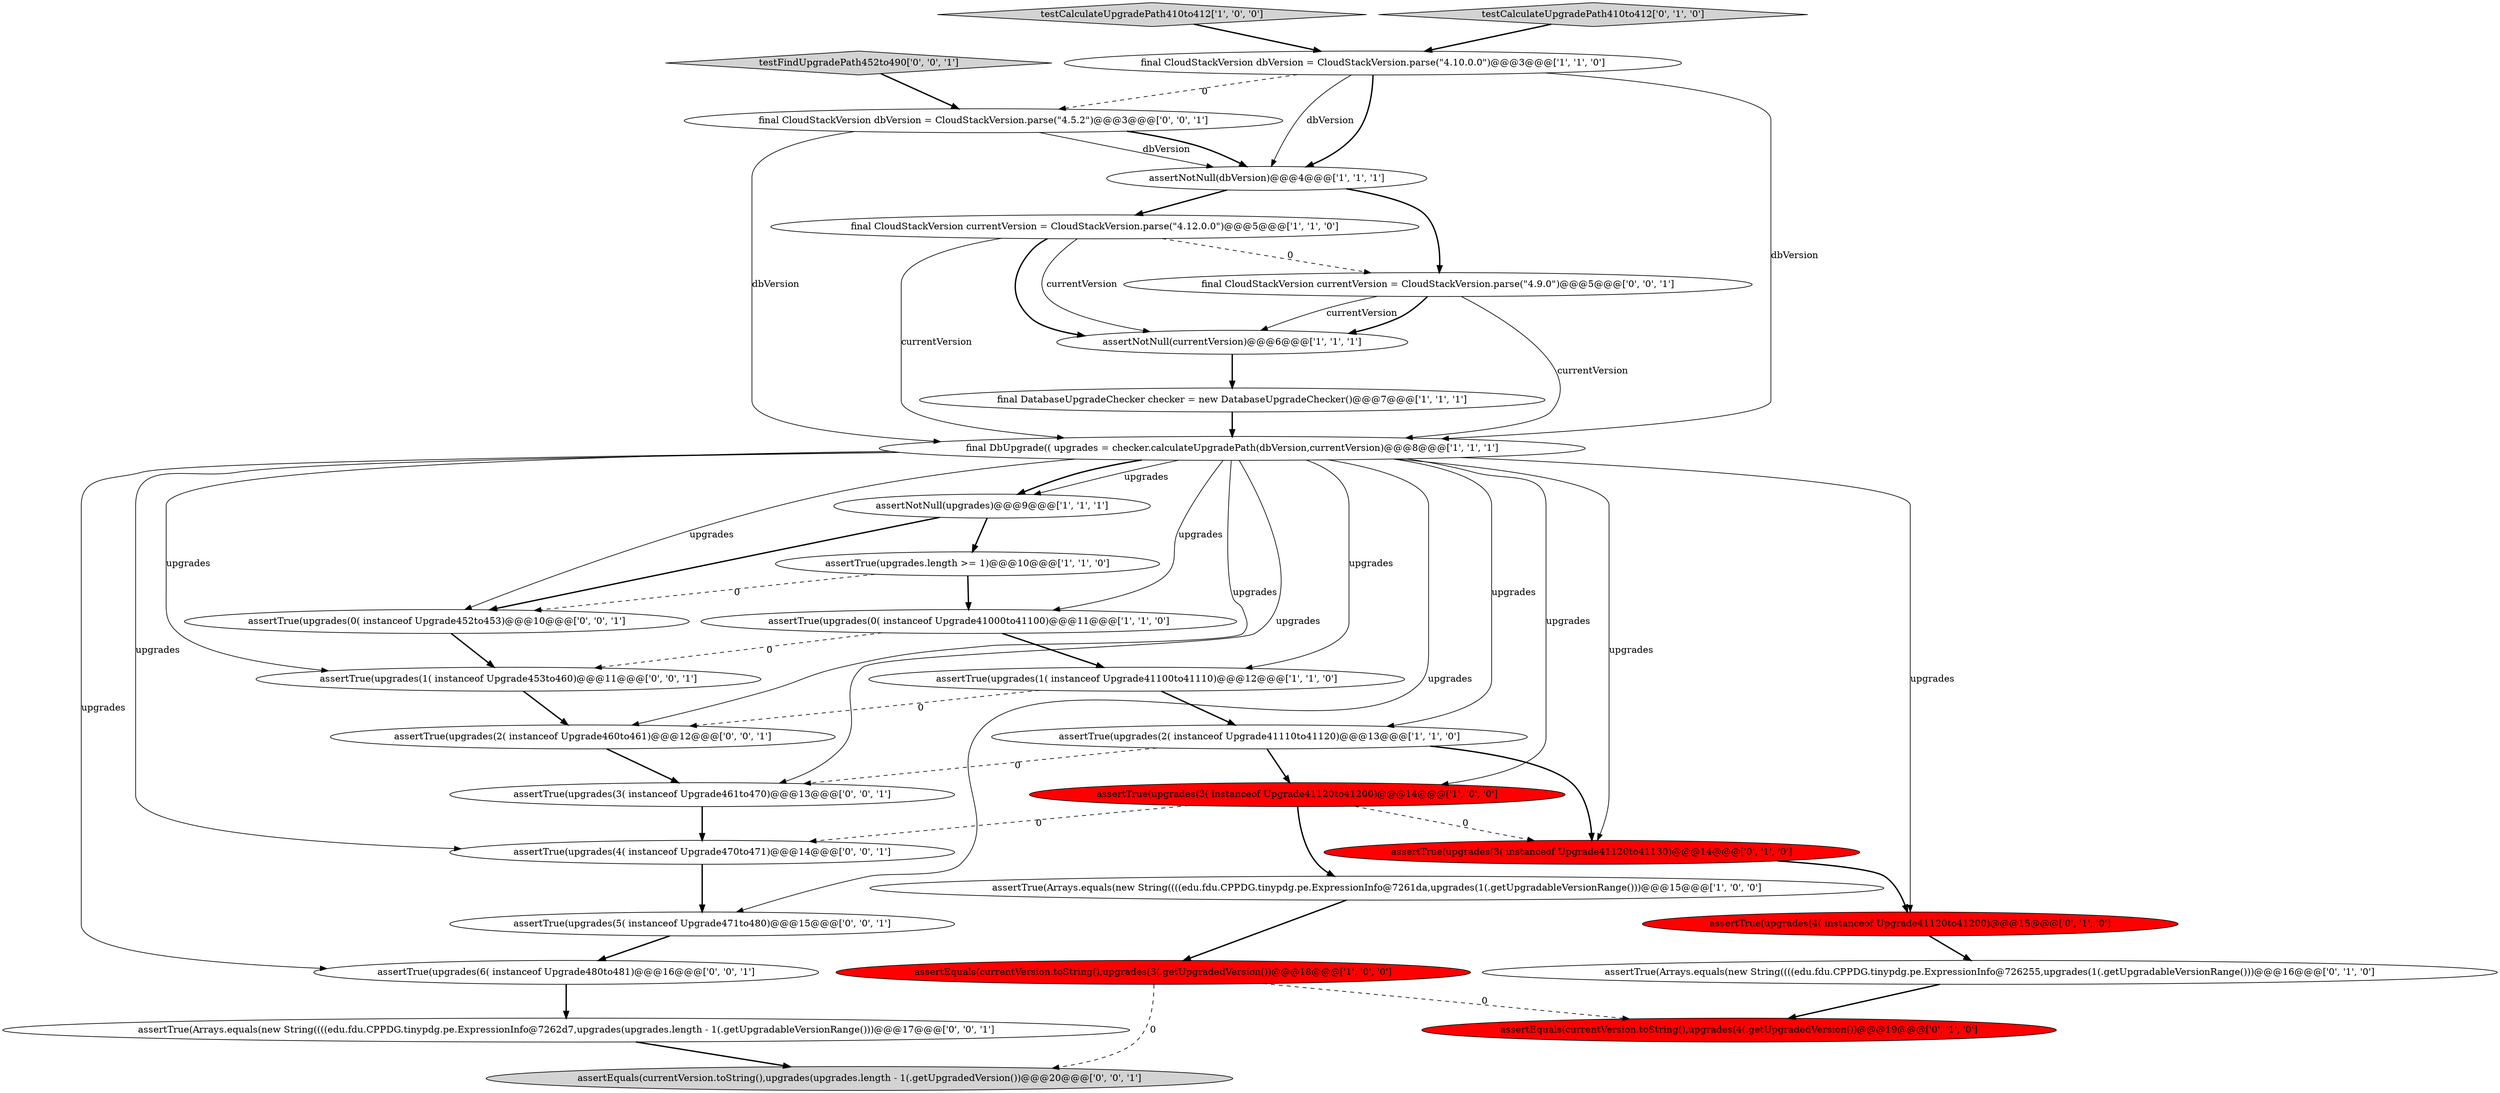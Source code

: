 digraph {
8 [style = filled, label = "assertNotNull(dbVersion)@@@4@@@['1', '1', '1']", fillcolor = white, shape = ellipse image = "AAA0AAABBB1BBB"];
30 [style = filled, label = "assertTrue(upgrades(6( instanceof Upgrade480to481)@@@16@@@['0', '0', '1']", fillcolor = white, shape = ellipse image = "AAA0AAABBB3BBB"];
0 [style = filled, label = "testCalculateUpgradePath410to412['1', '0', '0']", fillcolor = lightgray, shape = diamond image = "AAA0AAABBB1BBB"];
4 [style = filled, label = "final CloudStackVersion currentVersion = CloudStackVersion.parse(\"4.12.0.0\")@@@5@@@['1', '1', '0']", fillcolor = white, shape = ellipse image = "AAA0AAABBB1BBB"];
27 [style = filled, label = "final CloudStackVersion dbVersion = CloudStackVersion.parse(\"4.5.2\")@@@3@@@['0', '0', '1']", fillcolor = white, shape = ellipse image = "AAA0AAABBB3BBB"];
24 [style = filled, label = "final CloudStackVersion currentVersion = CloudStackVersion.parse(\"4.9.0\")@@@5@@@['0', '0', '1']", fillcolor = white, shape = ellipse image = "AAA0AAABBB3BBB"];
2 [style = filled, label = "assertTrue(upgrades(0( instanceof Upgrade41000to41100)@@@11@@@['1', '1', '0']", fillcolor = white, shape = ellipse image = "AAA0AAABBB1BBB"];
26 [style = filled, label = "testFindUpgradePath452to490['0', '0', '1']", fillcolor = lightgray, shape = diamond image = "AAA0AAABBB3BBB"];
19 [style = filled, label = "assertEquals(currentVersion.toString(),upgrades(4(.getUpgradedVersion())@@@19@@@['0', '1', '0']", fillcolor = red, shape = ellipse image = "AAA1AAABBB2BBB"];
31 [style = filled, label = "assertEquals(currentVersion.toString(),upgrades(upgrades.length - 1(.getUpgradedVersion())@@@20@@@['0', '0', '1']", fillcolor = lightgray, shape = ellipse image = "AAA0AAABBB3BBB"];
14 [style = filled, label = "final CloudStackVersion dbVersion = CloudStackVersion.parse(\"4.10.0.0\")@@@3@@@['1', '1', '0']", fillcolor = white, shape = ellipse image = "AAA0AAABBB1BBB"];
16 [style = filled, label = "testCalculateUpgradePath410to412['0', '1', '0']", fillcolor = lightgray, shape = diamond image = "AAA0AAABBB2BBB"];
10 [style = filled, label = "final DbUpgrade(( upgrades = checker.calculateUpgradePath(dbVersion,currentVersion)@@@8@@@['1', '1', '1']", fillcolor = white, shape = ellipse image = "AAA0AAABBB1BBB"];
9 [style = filled, label = "final DatabaseUpgradeChecker checker = new DatabaseUpgradeChecker()@@@7@@@['1', '1', '1']", fillcolor = white, shape = ellipse image = "AAA0AAABBB1BBB"];
25 [style = filled, label = "assertTrue(Arrays.equals(new String((((edu.fdu.CPPDG.tinypdg.pe.ExpressionInfo@7262d7,upgrades(upgrades.length - 1(.getUpgradableVersionRange()))@@@17@@@['0', '0', '1']", fillcolor = white, shape = ellipse image = "AAA0AAABBB3BBB"];
21 [style = filled, label = "assertTrue(upgrades(1( instanceof Upgrade453to460)@@@11@@@['0', '0', '1']", fillcolor = white, shape = ellipse image = "AAA0AAABBB3BBB"];
22 [style = filled, label = "assertTrue(upgrades(2( instanceof Upgrade460to461)@@@12@@@['0', '0', '1']", fillcolor = white, shape = ellipse image = "AAA0AAABBB3BBB"];
5 [style = filled, label = "assertNotNull(currentVersion)@@@6@@@['1', '1', '1']", fillcolor = white, shape = ellipse image = "AAA0AAABBB1BBB"];
12 [style = filled, label = "assertTrue(upgrades(3( instanceof Upgrade41120to41200)@@@14@@@['1', '0', '0']", fillcolor = red, shape = ellipse image = "AAA1AAABBB1BBB"];
23 [style = filled, label = "assertTrue(upgrades(5( instanceof Upgrade471to480)@@@15@@@['0', '0', '1']", fillcolor = white, shape = ellipse image = "AAA0AAABBB3BBB"];
7 [style = filled, label = "assertTrue(upgrades(1( instanceof Upgrade41100to41110)@@@12@@@['1', '1', '0']", fillcolor = white, shape = ellipse image = "AAA0AAABBB1BBB"];
6 [style = filled, label = "assertEquals(currentVersion.toString(),upgrades(3(.getUpgradedVersion())@@@18@@@['1', '0', '0']", fillcolor = red, shape = ellipse image = "AAA1AAABBB1BBB"];
20 [style = filled, label = "assertTrue(upgrades(0( instanceof Upgrade452to453)@@@10@@@['0', '0', '1']", fillcolor = white, shape = ellipse image = "AAA0AAABBB3BBB"];
11 [style = filled, label = "assertTrue(Arrays.equals(new String((((edu.fdu.CPPDG.tinypdg.pe.ExpressionInfo@7261da,upgrades(1(.getUpgradableVersionRange()))@@@15@@@['1', '0', '0']", fillcolor = white, shape = ellipse image = "AAA0AAABBB1BBB"];
1 [style = filled, label = "assertTrue(upgrades(2( instanceof Upgrade41110to41120)@@@13@@@['1', '1', '0']", fillcolor = white, shape = ellipse image = "AAA0AAABBB1BBB"];
13 [style = filled, label = "assertNotNull(upgrades)@@@9@@@['1', '1', '1']", fillcolor = white, shape = ellipse image = "AAA0AAABBB1BBB"];
15 [style = filled, label = "assertTrue(Arrays.equals(new String((((edu.fdu.CPPDG.tinypdg.pe.ExpressionInfo@726255,upgrades(1(.getUpgradableVersionRange()))@@@16@@@['0', '1', '0']", fillcolor = white, shape = ellipse image = "AAA0AAABBB2BBB"];
29 [style = filled, label = "assertTrue(upgrades(4( instanceof Upgrade470to471)@@@14@@@['0', '0', '1']", fillcolor = white, shape = ellipse image = "AAA0AAABBB3BBB"];
17 [style = filled, label = "assertTrue(upgrades(4( instanceof Upgrade41120to41200)@@@15@@@['0', '1', '0']", fillcolor = red, shape = ellipse image = "AAA1AAABBB2BBB"];
3 [style = filled, label = "assertTrue(upgrades.length >= 1)@@@10@@@['1', '1', '0']", fillcolor = white, shape = ellipse image = "AAA0AAABBB1BBB"];
28 [style = filled, label = "assertTrue(upgrades(3( instanceof Upgrade461to470)@@@13@@@['0', '0', '1']", fillcolor = white, shape = ellipse image = "AAA0AAABBB3BBB"];
18 [style = filled, label = "assertTrue(upgrades(3( instanceof Upgrade41120to41130)@@@14@@@['0', '1', '0']", fillcolor = red, shape = ellipse image = "AAA1AAABBB2BBB"];
28->29 [style = bold, label=""];
10->17 [style = solid, label="upgrades"];
24->5 [style = solid, label="currentVersion"];
10->7 [style = solid, label="upgrades"];
7->1 [style = bold, label=""];
10->21 [style = solid, label="upgrades"];
23->30 [style = bold, label=""];
5->9 [style = bold, label=""];
24->10 [style = solid, label="currentVersion"];
10->12 [style = solid, label="upgrades"];
11->6 [style = bold, label=""];
10->23 [style = solid, label="upgrades"];
12->11 [style = bold, label=""];
10->29 [style = solid, label="upgrades"];
10->2 [style = solid, label="upgrades"];
18->17 [style = bold, label=""];
30->25 [style = bold, label=""];
6->31 [style = dashed, label="0"];
27->10 [style = solid, label="dbVersion"];
1->18 [style = bold, label=""];
22->28 [style = bold, label=""];
29->23 [style = bold, label=""];
9->10 [style = bold, label=""];
1->28 [style = dashed, label="0"];
10->13 [style = solid, label="upgrades"];
27->8 [style = solid, label="dbVersion"];
10->30 [style = solid, label="upgrades"];
15->19 [style = bold, label=""];
14->27 [style = dashed, label="0"];
24->5 [style = bold, label=""];
25->31 [style = bold, label=""];
20->21 [style = bold, label=""];
10->28 [style = solid, label="upgrades"];
26->27 [style = bold, label=""];
0->14 [style = bold, label=""];
13->3 [style = bold, label=""];
10->13 [style = bold, label=""];
3->2 [style = bold, label=""];
2->21 [style = dashed, label="0"];
21->22 [style = bold, label=""];
3->20 [style = dashed, label="0"];
6->19 [style = dashed, label="0"];
12->29 [style = dashed, label="0"];
17->15 [style = bold, label=""];
1->12 [style = bold, label=""];
14->10 [style = solid, label="dbVersion"];
16->14 [style = bold, label=""];
12->18 [style = dashed, label="0"];
4->10 [style = solid, label="currentVersion"];
14->8 [style = bold, label=""];
10->18 [style = solid, label="upgrades"];
10->22 [style = solid, label="upgrades"];
14->8 [style = solid, label="dbVersion"];
8->4 [style = bold, label=""];
2->7 [style = bold, label=""];
4->24 [style = dashed, label="0"];
10->20 [style = solid, label="upgrades"];
4->5 [style = bold, label=""];
27->8 [style = bold, label=""];
7->22 [style = dashed, label="0"];
10->1 [style = solid, label="upgrades"];
4->5 [style = solid, label="currentVersion"];
13->20 [style = bold, label=""];
8->24 [style = bold, label=""];
}

